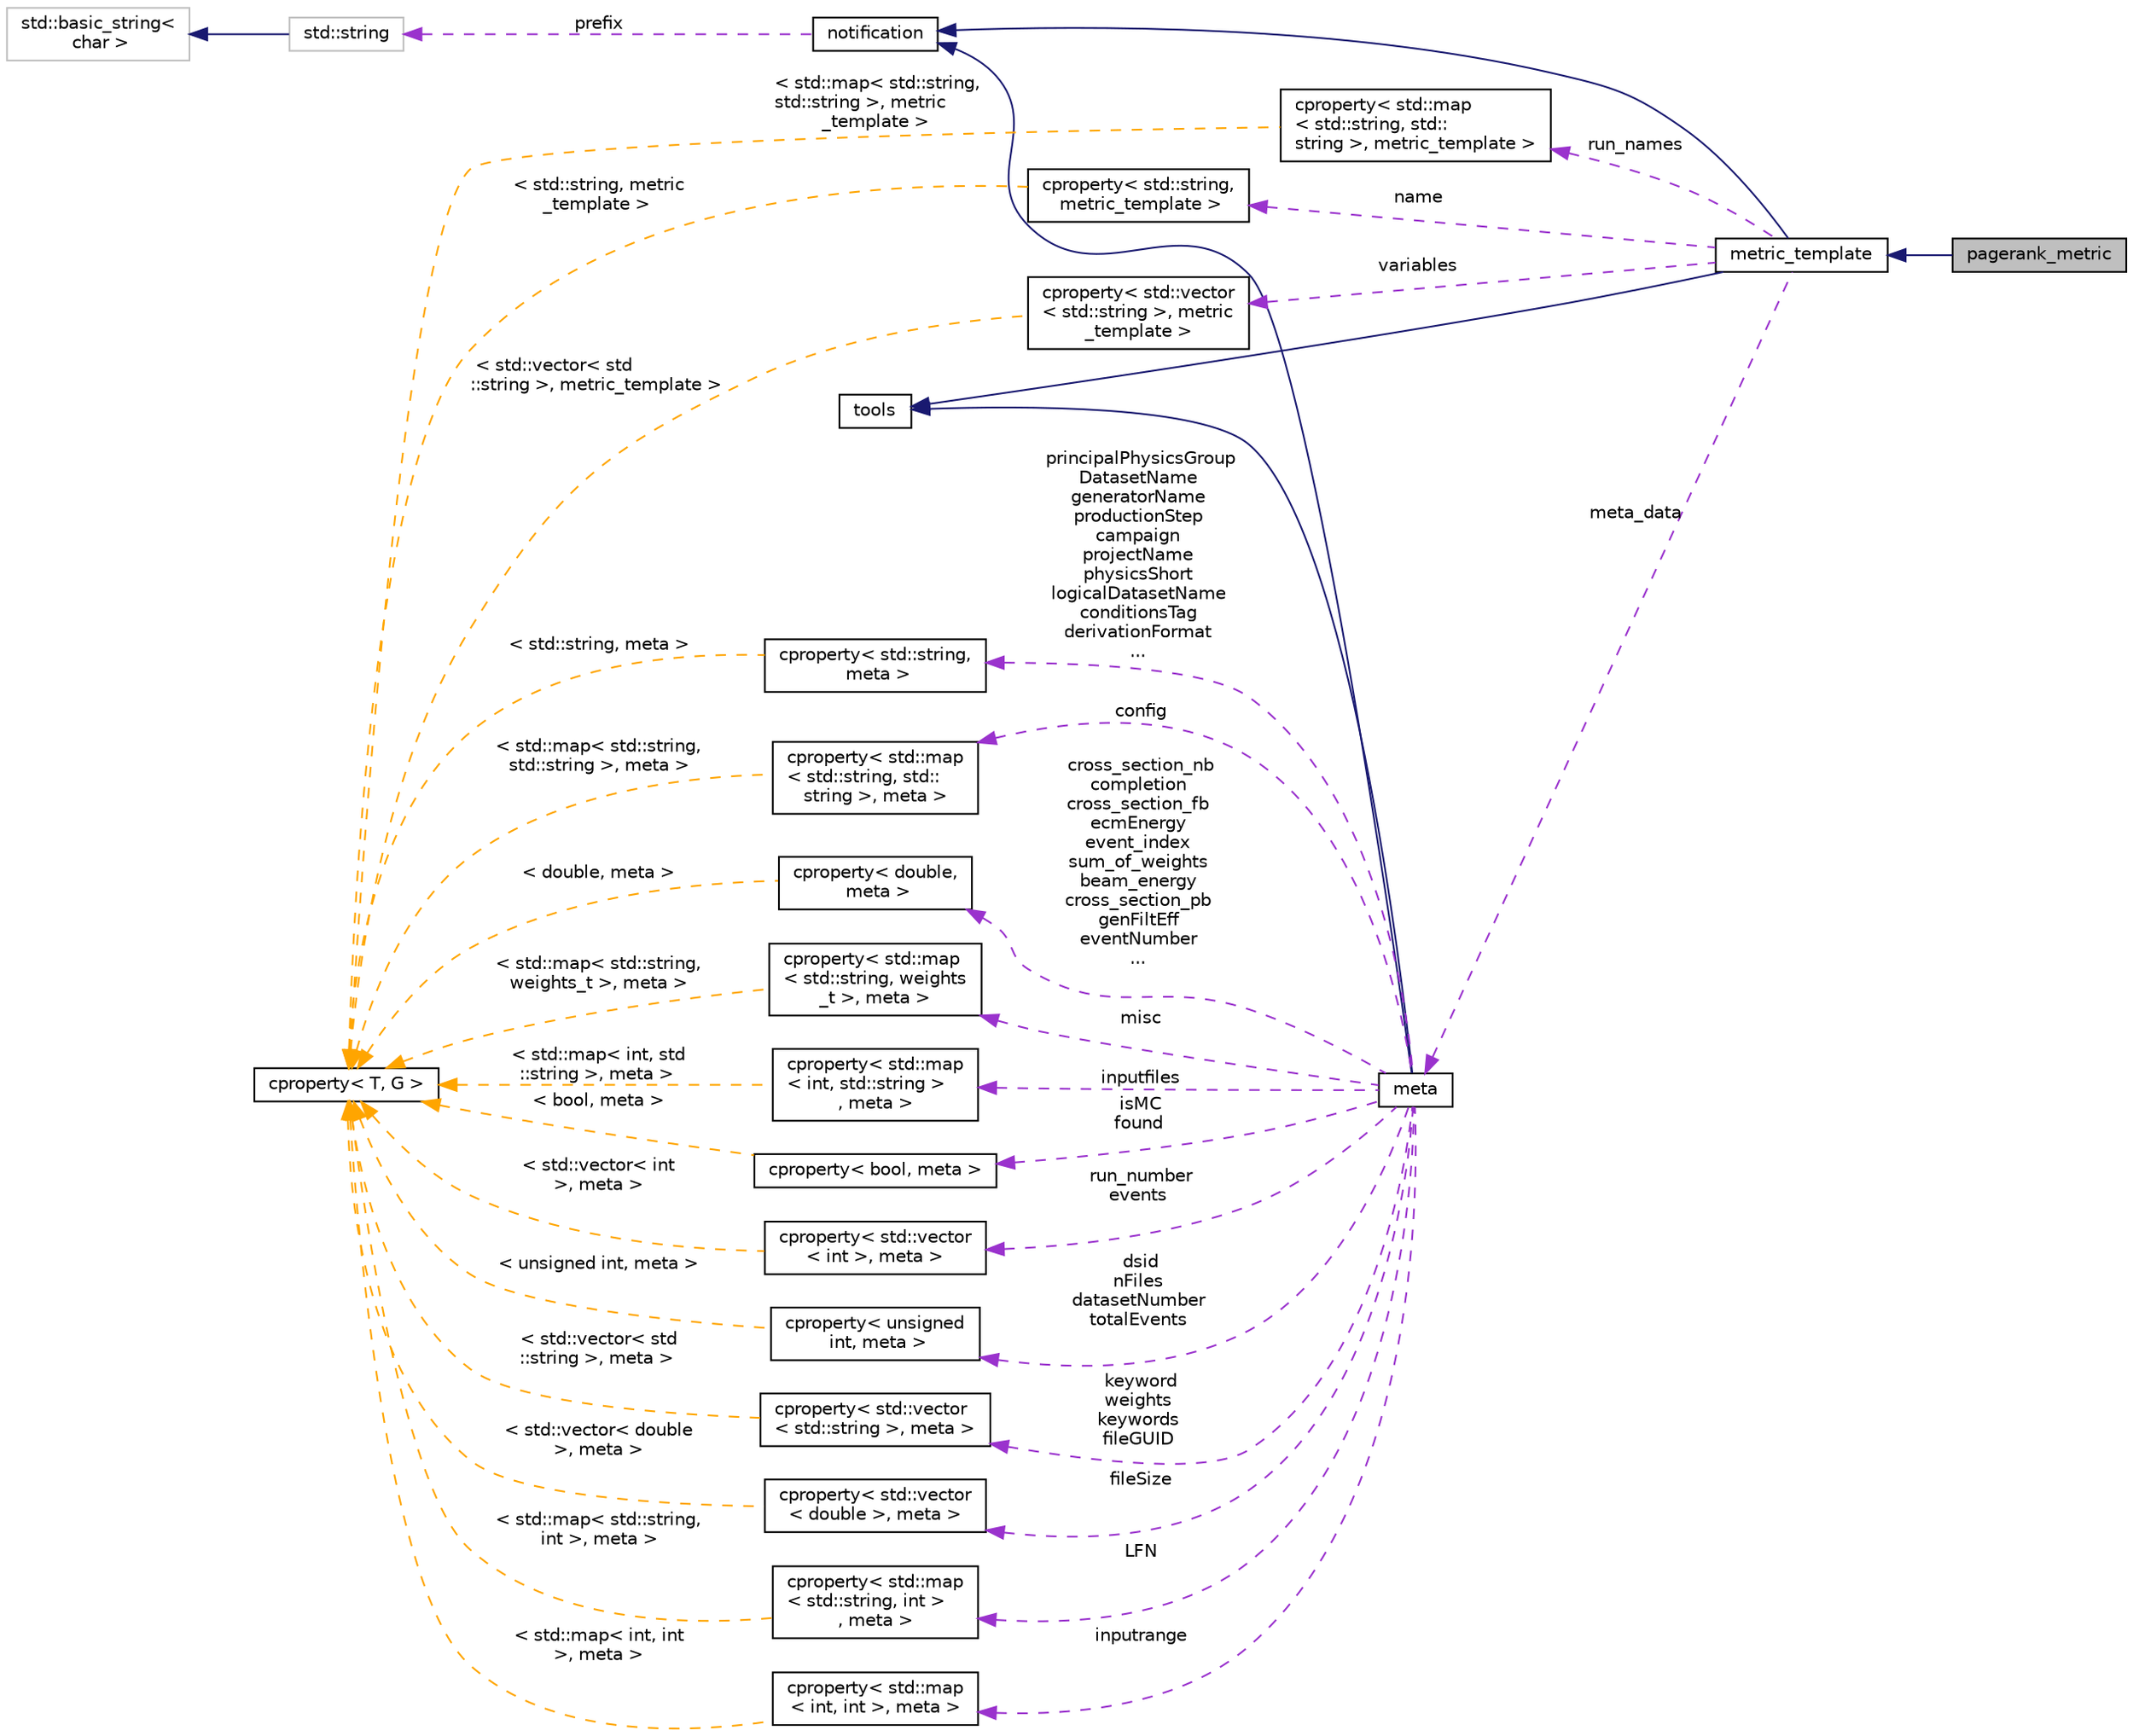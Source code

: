 digraph "pagerank_metric"
{
 // INTERACTIVE_SVG=YES
 // LATEX_PDF_SIZE
  edge [fontname="Helvetica",fontsize="10",labelfontname="Helvetica",labelfontsize="10"];
  node [fontname="Helvetica",fontsize="10",shape=record];
  rankdir="LR";
  Node1 [label="pagerank_metric",height=0.2,width=0.4,color="black", fillcolor="grey75", style="filled", fontcolor="black",tooltip=" "];
  Node2 -> Node1 [dir="back",color="midnightblue",fontsize="10",style="solid",fontname="Helvetica"];
  Node2 [label="metric_template",height=0.2,width=0.4,color="black", fillcolor="white", style="filled",URL="$classmetric__template.html",tooltip=" "];
  Node3 -> Node2 [dir="back",color="midnightblue",fontsize="10",style="solid",fontname="Helvetica"];
  Node3 [label="tools",height=0.2,width=0.4,color="black", fillcolor="white", style="filled",URL="$classtools.html",tooltip="Provides a wide range of utility functions used throughout the framework."];
  Node4 -> Node2 [dir="back",color="midnightblue",fontsize="10",style="solid",fontname="Helvetica"];
  Node4 [label="notification",height=0.2,width=0.4,color="black", fillcolor="white", style="filled",URL="$classnotification.html",tooltip="Provides logging and messaging functionality with various severity levels."];
  Node5 -> Node4 [dir="back",color="darkorchid3",fontsize="10",style="dashed",label=" prefix" ,fontname="Helvetica"];
  Node5 [label="std::string",height=0.2,width=0.4,color="grey75", fillcolor="white", style="filled",tooltip="STL class."];
  Node6 -> Node5 [dir="back",color="midnightblue",fontsize="10",style="solid",fontname="Helvetica"];
  Node6 [label="std::basic_string\<\l char \>",height=0.2,width=0.4,color="grey75", fillcolor="white", style="filled",tooltip="STL class."];
  Node7 -> Node2 [dir="back",color="darkorchid3",fontsize="10",style="dashed",label=" name" ,fontname="Helvetica"];
  Node7 [label="cproperty\< std::string,\l metric_template \>",height=0.2,width=0.4,color="black", fillcolor="white", style="filled",URL="$classcproperty.html",tooltip=" "];
  Node8 -> Node7 [dir="back",color="orange",fontsize="10",style="dashed",label=" \< std::string, metric\l_template \>" ,fontname="Helvetica"];
  Node8 [label="cproperty\< T, G \>",height=0.2,width=0.4,color="black", fillcolor="white", style="filled",URL="$classcproperty.html",tooltip=" "];
  Node9 -> Node2 [dir="back",color="darkorchid3",fontsize="10",style="dashed",label=" variables" ,fontname="Helvetica"];
  Node9 [label="cproperty\< std::vector\l\< std::string \>, metric\l_template \>",height=0.2,width=0.4,color="black", fillcolor="white", style="filled",URL="$classcproperty.html",tooltip=" "];
  Node8 -> Node9 [dir="back",color="orange",fontsize="10",style="dashed",label=" \< std::vector\< std\l::string \>, metric_template \>" ,fontname="Helvetica"];
  Node10 -> Node2 [dir="back",color="darkorchid3",fontsize="10",style="dashed",label=" meta_data" ,fontname="Helvetica"];
  Node10 [label="meta",height=0.2,width=0.4,color="black", fillcolor="white", style="filled",URL="$classmeta.html",tooltip="Provides properties and methods for metadata management."];
  Node3 -> Node10 [dir="back",color="midnightblue",fontsize="10",style="solid",fontname="Helvetica"];
  Node4 -> Node10 [dir="back",color="midnightblue",fontsize="10",style="solid",fontname="Helvetica"];
  Node11 -> Node10 [dir="back",color="darkorchid3",fontsize="10",style="dashed",label=" config" ,fontname="Helvetica"];
  Node11 [label="cproperty\< std::map\l\< std::string, std::\lstring \>, meta \>",height=0.2,width=0.4,color="black", fillcolor="white", style="filled",URL="$classcproperty.html",tooltip=" "];
  Node8 -> Node11 [dir="back",color="orange",fontsize="10",style="dashed",label=" \< std::map\< std::string,\l std::string \>, meta \>" ,fontname="Helvetica"];
  Node12 -> Node10 [dir="back",color="darkorchid3",fontsize="10",style="dashed",label=" run_number\nevents" ,fontname="Helvetica"];
  Node12 [label="cproperty\< std::vector\l\< int \>, meta \>",height=0.2,width=0.4,color="black", fillcolor="white", style="filled",URL="$classcproperty.html",tooltip=" "];
  Node8 -> Node12 [dir="back",color="orange",fontsize="10",style="dashed",label=" \< std::vector\< int\l \>, meta \>" ,fontname="Helvetica"];
  Node13 -> Node10 [dir="back",color="darkorchid3",fontsize="10",style="dashed",label=" dsid\nnFiles\ndatasetNumber\ntotalEvents" ,fontname="Helvetica"];
  Node13 [label="cproperty\< unsigned\l int, meta \>",height=0.2,width=0.4,color="black", fillcolor="white", style="filled",URL="$classcproperty.html",tooltip=" "];
  Node8 -> Node13 [dir="back",color="orange",fontsize="10",style="dashed",label=" \< unsigned int, meta \>" ,fontname="Helvetica"];
  Node14 -> Node10 [dir="back",color="darkorchid3",fontsize="10",style="dashed",label=" fileSize" ,fontname="Helvetica"];
  Node14 [label="cproperty\< std::vector\l\< double \>, meta \>",height=0.2,width=0.4,color="black", fillcolor="white", style="filled",URL="$classcproperty.html",tooltip=" "];
  Node8 -> Node14 [dir="back",color="orange",fontsize="10",style="dashed",label=" \< std::vector\< double\l \>, meta \>" ,fontname="Helvetica"];
  Node15 -> Node10 [dir="back",color="darkorchid3",fontsize="10",style="dashed",label=" LFN" ,fontname="Helvetica"];
  Node15 [label="cproperty\< std::map\l\< std::string, int \>\l, meta \>",height=0.2,width=0.4,color="black", fillcolor="white", style="filled",URL="$classcproperty.html",tooltip=" "];
  Node8 -> Node15 [dir="back",color="orange",fontsize="10",style="dashed",label=" \< std::map\< std::string,\l int \>, meta \>" ,fontname="Helvetica"];
  Node16 -> Node10 [dir="back",color="darkorchid3",fontsize="10",style="dashed",label=" inputrange" ,fontname="Helvetica"];
  Node16 [label="cproperty\< std::map\l\< int, int \>, meta \>",height=0.2,width=0.4,color="black", fillcolor="white", style="filled",URL="$classcproperty.html",tooltip=" "];
  Node8 -> Node16 [dir="back",color="orange",fontsize="10",style="dashed",label=" \< std::map\< int, int\l \>, meta \>" ,fontname="Helvetica"];
  Node17 -> Node10 [dir="back",color="darkorchid3",fontsize="10",style="dashed",label=" keyword\nweights\nkeywords\nfileGUID" ,fontname="Helvetica"];
  Node17 [label="cproperty\< std::vector\l\< std::string \>, meta \>",height=0.2,width=0.4,color="black", fillcolor="white", style="filled",URL="$classcproperty.html",tooltip=" "];
  Node8 -> Node17 [dir="back",color="orange",fontsize="10",style="dashed",label=" \< std::vector\< std\l::string \>, meta \>" ,fontname="Helvetica"];
  Node18 -> Node10 [dir="back",color="darkorchid3",fontsize="10",style="dashed",label=" principalPhysicsGroup\nDatasetName\ngeneratorName\nproductionStep\ncampaign\nprojectName\nphysicsShort\nlogicalDatasetName\nconditionsTag\nderivationFormat\n..." ,fontname="Helvetica"];
  Node18 [label="cproperty\< std::string,\l meta \>",height=0.2,width=0.4,color="black", fillcolor="white", style="filled",URL="$classcproperty.html",tooltip=" "];
  Node8 -> Node18 [dir="back",color="orange",fontsize="10",style="dashed",label=" \< std::string, meta \>" ,fontname="Helvetica"];
  Node19 -> Node10 [dir="back",color="darkorchid3",fontsize="10",style="dashed",label=" cross_section_nb\ncompletion\ncross_section_fb\necmEnergy\nevent_index\nsum_of_weights\nbeam_energy\ncross_section_pb\ngenFiltEff\neventNumber\n..." ,fontname="Helvetica"];
  Node19 [label="cproperty\< double,\l meta \>",height=0.2,width=0.4,color="black", fillcolor="white", style="filled",URL="$classcproperty.html",tooltip=" "];
  Node8 -> Node19 [dir="back",color="orange",fontsize="10",style="dashed",label=" \< double, meta \>" ,fontname="Helvetica"];
  Node20 -> Node10 [dir="back",color="darkorchid3",fontsize="10",style="dashed",label=" misc" ,fontname="Helvetica"];
  Node20 [label="cproperty\< std::map\l\< std::string, weights\l_t \>, meta \>",height=0.2,width=0.4,color="black", fillcolor="white", style="filled",URL="$classcproperty.html",tooltip=" "];
  Node8 -> Node20 [dir="back",color="orange",fontsize="10",style="dashed",label=" \< std::map\< std::string,\l weights_t \>, meta \>" ,fontname="Helvetica"];
  Node21 -> Node10 [dir="back",color="darkorchid3",fontsize="10",style="dashed",label=" inputfiles" ,fontname="Helvetica"];
  Node21 [label="cproperty\< std::map\l\< int, std::string \>\l, meta \>",height=0.2,width=0.4,color="black", fillcolor="white", style="filled",URL="$classcproperty.html",tooltip=" "];
  Node8 -> Node21 [dir="back",color="orange",fontsize="10",style="dashed",label=" \< std::map\< int, std\l::string \>, meta \>" ,fontname="Helvetica"];
  Node22 -> Node10 [dir="back",color="darkorchid3",fontsize="10",style="dashed",label=" isMC\nfound" ,fontname="Helvetica"];
  Node22 [label="cproperty\< bool, meta \>",height=0.2,width=0.4,color="black", fillcolor="white", style="filled",URL="$classcproperty.html",tooltip=" "];
  Node8 -> Node22 [dir="back",color="orange",fontsize="10",style="dashed",label=" \< bool, meta \>" ,fontname="Helvetica"];
  Node23 -> Node2 [dir="back",color="darkorchid3",fontsize="10",style="dashed",label=" run_names" ,fontname="Helvetica"];
  Node23 [label="cproperty\< std::map\l\< std::string, std::\lstring \>, metric_template \>",height=0.2,width=0.4,color="black", fillcolor="white", style="filled",URL="$classcproperty.html",tooltip=" "];
  Node8 -> Node23 [dir="back",color="orange",fontsize="10",style="dashed",label=" \< std::map\< std::string,\l std::string \>, metric\l_template \>" ,fontname="Helvetica"];
}
